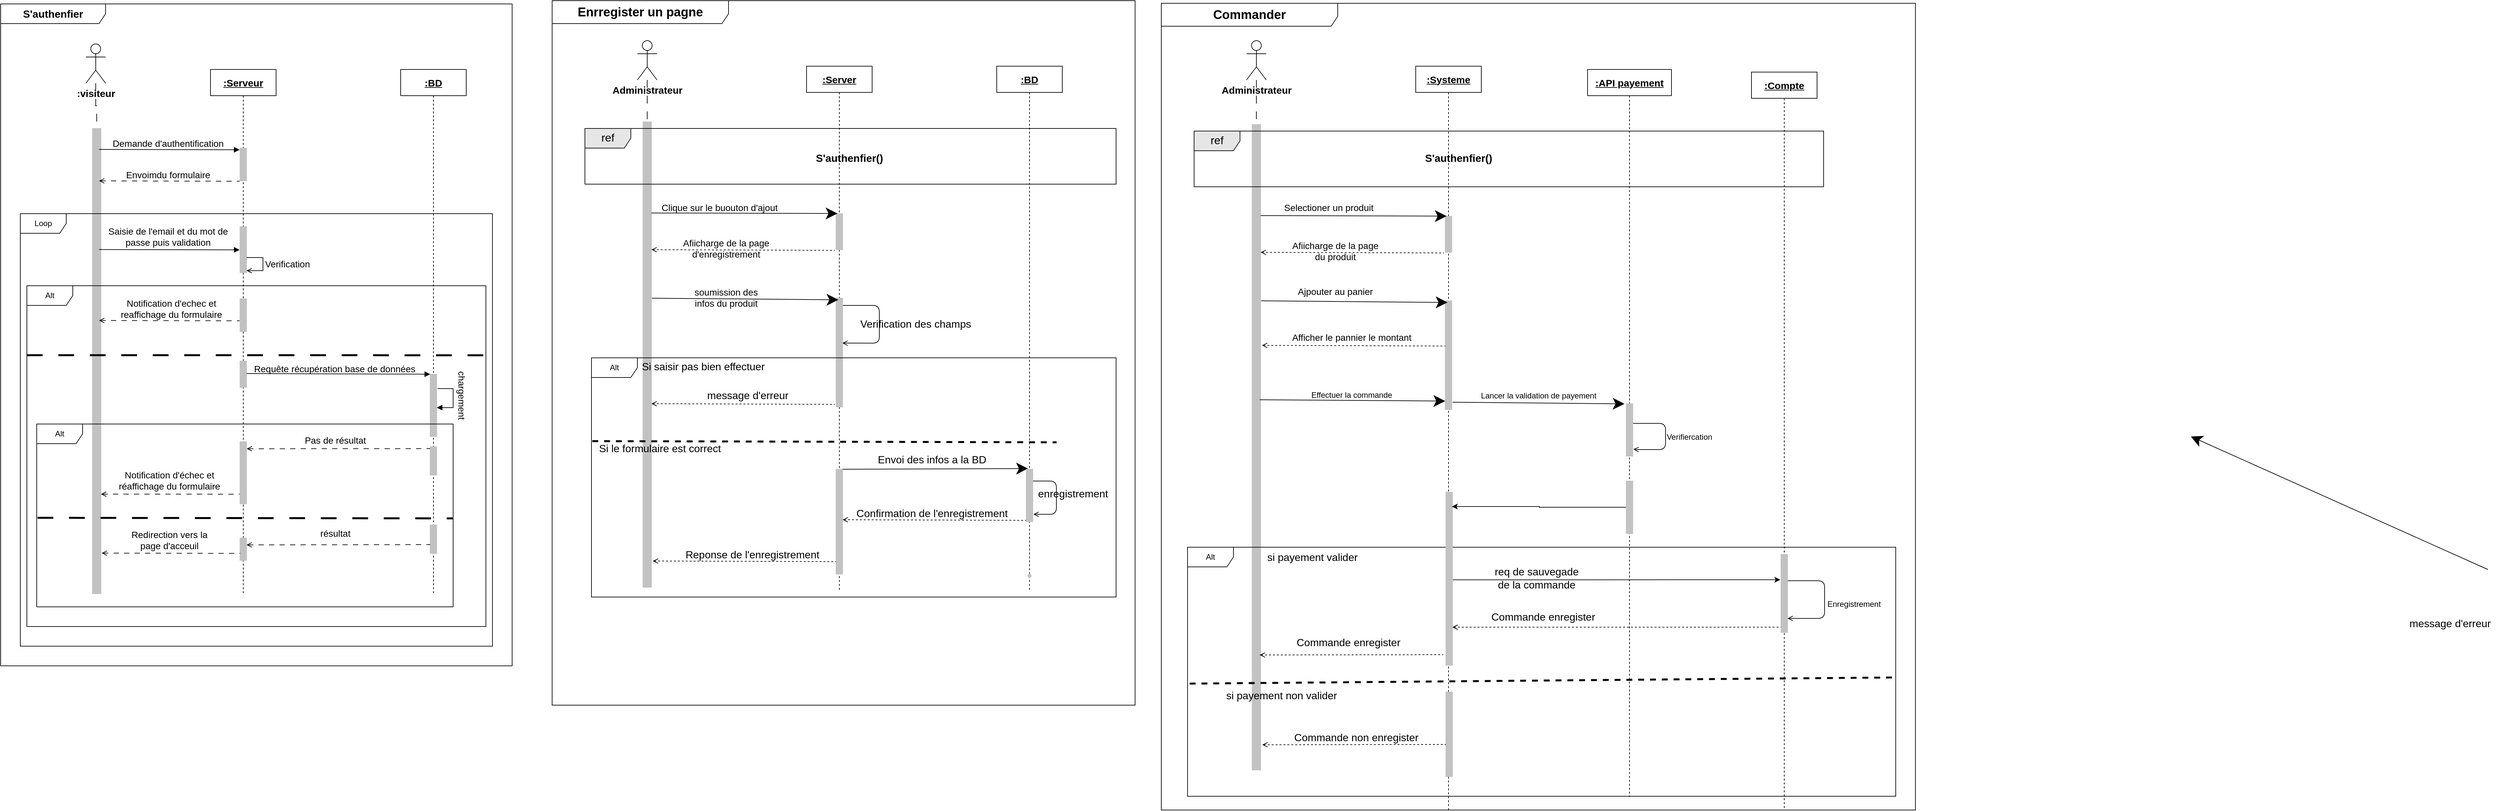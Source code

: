 <mxfile version="21.6.9" type="github">
  <diagram name="Page-1" id="dJnn6Y5dYq7vriAxsWxf">
    <mxGraphModel dx="4097" dy="2274" grid="1" gridSize="10" guides="1" tooltips="1" connect="1" arrows="1" fold="1" page="1" pageScale="1" pageWidth="827" pageHeight="1169" math="0" shadow="0">
      <root>
        <mxCell id="0" />
        <mxCell id="1" parent="0" />
        <mxCell id="GhbQrKTW3Iz4RTEDUZ2H-7" value="&lt;font style=&quot;font-size: 15px;&quot;&gt;&lt;b&gt;&lt;u&gt;:Server&lt;/u&gt;&lt;/b&gt;&lt;/font&gt;" style="shape=umlLifeline;perimeter=lifelinePerimeter;whiteSpace=wrap;html=1;container=1;dropTarget=0;collapsible=0;recursiveResize=0;outlineConnect=0;portConstraint=eastwest;newEdgeStyle={&quot;edgeStyle&quot;:&quot;elbowEdgeStyle&quot;,&quot;elbow&quot;:&quot;vertical&quot;,&quot;curved&quot;:0,&quot;rounded&quot;:0};pointerEvents=0;strokeColor=default;fontFamily=Helvetica;fontSize=12;fontColor=default;fillColor=default;" parent="1" vertex="1">
          <mxGeometry x="1249" y="115" width="100" height="800" as="geometry" />
        </mxCell>
        <mxCell id="t8bD34vcQTOdZupNFop_-2" value="&lt;font style=&quot;font-size: 16px;&quot;&gt;&lt;b&gt;S&#39;authenfier&lt;/b&gt;&lt;/font&gt;" style="shape=umlFrame;whiteSpace=wrap;html=1;pointerEvents=0;recursiveResize=0;container=1;collapsible=0;width=160;movable=1;resizable=1;rotatable=1;deletable=1;editable=1;locked=0;connectable=1;" parent="1" vertex="1">
          <mxGeometry x="20" y="20" width="780" height="1010" as="geometry" />
        </mxCell>
        <mxCell id="t8bD34vcQTOdZupNFop_-47" value="Demande d&#39;authentification" style="text;html=1;align=center;verticalAlign=middle;resizable=0;points=[];autosize=1;strokeColor=none;fillColor=none;fontSize=14;fontFamily=Helvetica;fontColor=default;" parent="t8bD34vcQTOdZupNFop_-2" vertex="1">
          <mxGeometry x="160" y="198" width="190" height="30" as="geometry" />
        </mxCell>
        <mxCell id="t8bD34vcQTOdZupNFop_-48" value="Envoimdu formulaire" style="text;html=1;align=center;verticalAlign=middle;resizable=0;points=[];autosize=1;strokeColor=none;fillColor=none;fontSize=14;fontFamily=Helvetica;fontColor=default;" parent="t8bD34vcQTOdZupNFop_-2" vertex="1">
          <mxGeometry x="180" y="246" width="150" height="30" as="geometry" />
        </mxCell>
        <mxCell id="t8bD34vcQTOdZupNFop_-7" style="edgeStyle=orthogonalEdgeStyle;rounded=0;orthogonalLoop=1;jettySize=auto;html=1;fontFamily=Helvetica;fontSize=12;fontColor=default;endArrow=none;endFill=0;dashed=1;dashPattern=12 12;" parent="1" source="t8bD34vcQTOdZupNFop_-5" target="t8bD34vcQTOdZupNFop_-6" edge="1">
          <mxGeometry relative="1" as="geometry" />
        </mxCell>
        <mxCell id="t8bD34vcQTOdZupNFop_-5" value="&lt;font style=&quot;font-size: 15px;&quot;&gt;&lt;b&gt;:visiteur&lt;/b&gt;&lt;/font&gt;" style="shape=umlActor;verticalLabelPosition=bottom;verticalAlign=top;html=1;pointerEvents=0;strokeColor=default;fontFamily=Helvetica;fontSize=12;fontColor=default;fillColor=default;" parent="1" vertex="1">
          <mxGeometry x="150" y="81" width="30" height="60" as="geometry" />
        </mxCell>
        <mxCell id="t8bD34vcQTOdZupNFop_-6" value="" style="html=1;points=[];perimeter=orthogonalPerimeter;fillColor=strokeColor;pointerEvents=0;strokeColor=#c2c2c2;fontFamily=Helvetica;fontSize=12;fontColor=default;" parent="1" vertex="1">
          <mxGeometry x="160" y="210" width="12.94" height="710" as="geometry" />
        </mxCell>
        <mxCell id="t8bD34vcQTOdZupNFop_-8" value="&lt;font style=&quot;font-size: 15px;&quot;&gt;&lt;b&gt;&lt;u&gt;:Serveur&lt;/u&gt;&lt;/b&gt;&lt;/font&gt;" style="shape=umlLifeline;perimeter=lifelinePerimeter;whiteSpace=wrap;html=1;container=1;dropTarget=0;collapsible=0;recursiveResize=0;outlineConnect=0;portConstraint=eastwest;newEdgeStyle={&quot;edgeStyle&quot;:&quot;elbowEdgeStyle&quot;,&quot;elbow&quot;:&quot;vertical&quot;,&quot;curved&quot;:0,&quot;rounded&quot;:0};pointerEvents=0;strokeColor=default;fontFamily=Helvetica;fontSize=12;fontColor=default;fillColor=default;" parent="1" vertex="1">
          <mxGeometry x="340" y="120" width="100" height="800" as="geometry" />
        </mxCell>
        <mxCell id="t8bD34vcQTOdZupNFop_-9" value="&lt;span style=&quot;font-size: 15px;&quot;&gt;&lt;b&gt;&lt;u&gt;:BD&lt;/u&gt;&lt;/b&gt;&lt;/span&gt;" style="shape=umlLifeline;perimeter=lifelinePerimeter;whiteSpace=wrap;html=1;container=1;dropTarget=0;collapsible=0;recursiveResize=0;outlineConnect=0;portConstraint=eastwest;newEdgeStyle={&quot;edgeStyle&quot;:&quot;elbowEdgeStyle&quot;,&quot;elbow&quot;:&quot;vertical&quot;,&quot;curved&quot;:0,&quot;rounded&quot;:0};pointerEvents=0;strokeColor=default;fontFamily=Helvetica;fontSize=12;fontColor=default;fillColor=default;" parent="1" vertex="1">
          <mxGeometry x="630" y="120" width="100" height="800" as="geometry" />
        </mxCell>
        <mxCell id="t8bD34vcQTOdZupNFop_-11" value="" style="html=1;points=[];perimeter=orthogonalPerimeter;fillColor=strokeColor;pointerEvents=0;strokeColor=#c2c2c2;fontFamily=Helvetica;fontSize=12;fontColor=default;" parent="1" vertex="1">
          <mxGeometry x="385" y="240" width="10" height="50" as="geometry" />
        </mxCell>
        <mxCell id="t8bD34vcQTOdZupNFop_-12" value="" style="html=1;verticalAlign=bottom;labelBackgroundColor=none;endArrow=block;endFill=1;rounded=0;fontFamily=Helvetica;fontSize=12;fontColor=default;entryX=-0.066;entryY=0.211;entryDx=0;entryDy=0;entryPerimeter=0;" parent="1" edge="1">
          <mxGeometry width="160" relative="1" as="geometry">
            <mxPoint x="170" y="242" as="sourcePoint" />
            <mxPoint x="384.34" y="242.55" as="targetPoint" />
          </mxGeometry>
        </mxCell>
        <mxCell id="t8bD34vcQTOdZupNFop_-13" value="" style="html=1;verticalAlign=bottom;labelBackgroundColor=none;endArrow=none;endFill=0;rounded=0;fontFamily=Helvetica;fontSize=12;fontColor=default;entryX=-0.066;entryY=0.211;entryDx=0;entryDy=0;entryPerimeter=0;startArrow=open;startFill=0;dashed=1;dashPattern=8 8;" parent="1" edge="1">
          <mxGeometry width="160" relative="1" as="geometry">
            <mxPoint x="170" y="290" as="sourcePoint" />
            <mxPoint x="384.34" y="290.55" as="targetPoint" />
          </mxGeometry>
        </mxCell>
        <mxCell id="t8bD34vcQTOdZupNFop_-14" value="Loop" style="shape=umlFrame;whiteSpace=wrap;html=1;pointerEvents=0;recursiveResize=0;container=1;collapsible=0;width=70;strokeColor=default;fontFamily=Helvetica;fontSize=12;fontColor=default;fillColor=default;height=30;" parent="1" vertex="1">
          <mxGeometry x="50" y="340" width="720" height="660" as="geometry" />
        </mxCell>
        <mxCell id="t8bD34vcQTOdZupNFop_-15" value="" style="html=1;points=[];perimeter=orthogonalPerimeter;fillColor=strokeColor;pointerEvents=0;strokeColor=#c2c2c2;fontFamily=Helvetica;fontSize=12;fontColor=default;" parent="t8bD34vcQTOdZupNFop_-14" vertex="1">
          <mxGeometry x="335" y="20" width="10" height="70" as="geometry" />
        </mxCell>
        <mxCell id="t8bD34vcQTOdZupNFop_-16" value="" style="html=1;verticalAlign=bottom;labelBackgroundColor=none;endArrow=block;endFill=1;rounded=0;fontFamily=Helvetica;fontSize=12;fontColor=default;entryX=-0.066;entryY=0.211;entryDx=0;entryDy=0;entryPerimeter=0;" parent="t8bD34vcQTOdZupNFop_-14" edge="1">
          <mxGeometry width="160" relative="1" as="geometry">
            <mxPoint x="120" y="54.71" as="sourcePoint" />
            <mxPoint x="334.34" y="55.26" as="targetPoint" />
          </mxGeometry>
        </mxCell>
        <mxCell id="t8bD34vcQTOdZupNFop_-17" value="" style="html=1;verticalAlign=bottom;labelBackgroundColor=none;endArrow=open;endFill=0;rounded=0;fontFamily=Helvetica;fontSize=12;fontColor=default;entryX=1;entryY=1;entryDx=0;entryDy=0;entryPerimeter=0;" parent="t8bD34vcQTOdZupNFop_-14" edge="1">
          <mxGeometry width="160" relative="1" as="geometry">
            <mxPoint x="345" y="67.0" as="sourcePoint" />
            <mxPoint x="345" y="87" as="targetPoint" />
            <Array as="points">
              <mxPoint x="370" y="67" />
              <mxPoint x="370" y="87" />
            </Array>
          </mxGeometry>
        </mxCell>
        <mxCell id="t8bD34vcQTOdZupNFop_-18" value="Alt" style="shape=umlFrame;whiteSpace=wrap;html=1;pointerEvents=0;recursiveResize=0;container=1;collapsible=0;width=70;strokeColor=default;fontFamily=Helvetica;fontSize=12;fontColor=default;fillColor=default;height=30;" parent="t8bD34vcQTOdZupNFop_-14" vertex="1">
          <mxGeometry x="10" y="110" width="700" height="520" as="geometry" />
        </mxCell>
        <mxCell id="t8bD34vcQTOdZupNFop_-22" value="" style="html=1;points=[];perimeter=orthogonalPerimeter;fillColor=strokeColor;pointerEvents=0;strokeColor=#c2c2c2;fontFamily=Helvetica;fontSize=12;fontColor=default;" parent="t8bD34vcQTOdZupNFop_-18" vertex="1">
          <mxGeometry x="325" y="20" width="10" height="50" as="geometry" />
        </mxCell>
        <mxCell id="t8bD34vcQTOdZupNFop_-23" value="" style="html=1;verticalAlign=bottom;labelBackgroundColor=none;endArrow=none;endFill=0;rounded=0;fontFamily=Helvetica;fontSize=12;fontColor=default;entryX=-0.066;entryY=0.211;entryDx=0;entryDy=0;entryPerimeter=0;startArrow=open;startFill=0;dashed=1;dashPattern=8 8;" parent="t8bD34vcQTOdZupNFop_-18" edge="1">
          <mxGeometry width="160" relative="1" as="geometry">
            <mxPoint x="110" y="53" as="sourcePoint" />
            <mxPoint x="324.34" y="53.55" as="targetPoint" />
          </mxGeometry>
        </mxCell>
        <mxCell id="t8bD34vcQTOdZupNFop_-24" value="" style="html=1;points=[];perimeter=orthogonalPerimeter;fillColor=strokeColor;pointerEvents=0;strokeColor=#c2c2c2;fontFamily=Helvetica;fontSize=12;fontColor=default;" parent="t8bD34vcQTOdZupNFop_-18" vertex="1">
          <mxGeometry x="325" y="115" width="10" height="40" as="geometry" />
        </mxCell>
        <mxCell id="t8bD34vcQTOdZupNFop_-25" value="" style="html=1;points=[];perimeter=orthogonalPerimeter;fillColor=strokeColor;pointerEvents=0;strokeColor=#c2c2c2;fontFamily=Helvetica;fontSize=12;fontColor=default;" parent="t8bD34vcQTOdZupNFop_-18" vertex="1">
          <mxGeometry x="615" y="135" width="10" height="95" as="geometry" />
        </mxCell>
        <mxCell id="t8bD34vcQTOdZupNFop_-26" value="" style="html=1;verticalAlign=bottom;labelBackgroundColor=none;endArrow=none;endFill=0;rounded=0;fontFamily=Helvetica;fontSize=12;fontColor=default;startArrow=none;startFill=0;dashed=1;dashPattern=8 8;strokeWidth=3;entryX=1;entryY=0.204;entryDx=0;entryDy=0;entryPerimeter=0;" parent="t8bD34vcQTOdZupNFop_-18" target="t8bD34vcQTOdZupNFop_-18" edge="1">
          <mxGeometry width="160" relative="1" as="geometry">
            <mxPoint y="106" as="sourcePoint" />
            <mxPoint x="670" y="106" as="targetPoint" />
          </mxGeometry>
        </mxCell>
        <mxCell id="t8bD34vcQTOdZupNFop_-27" value="" style="html=1;verticalAlign=bottom;labelBackgroundColor=none;endArrow=block;endFill=1;rounded=0;fontFamily=Helvetica;fontSize=12;fontColor=default;" parent="t8bD34vcQTOdZupNFop_-18" target="t8bD34vcQTOdZupNFop_-25" edge="1">
          <mxGeometry width="160" relative="1" as="geometry">
            <mxPoint x="335" y="134" as="sourcePoint" />
            <mxPoint x="549.34" y="134.55" as="targetPoint" />
          </mxGeometry>
        </mxCell>
        <mxCell id="t8bD34vcQTOdZupNFop_-28" value="" style="html=1;verticalAlign=bottom;labelBackgroundColor=none;endArrow=block;endFill=1;rounded=0;fontFamily=Helvetica;fontSize=12;fontColor=default;exitX=1.255;exitY=0.514;exitDx=0;exitDy=0;exitPerimeter=0;entryX=1.12;entryY=0.999;entryDx=0;entryDy=0;entryPerimeter=0;" parent="t8bD34vcQTOdZupNFop_-18" edge="1">
          <mxGeometry width="160" relative="1" as="geometry">
            <mxPoint x="626.35" y="156.9" as="sourcePoint" />
            <mxPoint x="625" y="186.0" as="targetPoint" />
            <Array as="points">
              <mxPoint x="650" y="157" />
              <mxPoint x="650" y="186" />
            </Array>
          </mxGeometry>
        </mxCell>
        <mxCell id="t8bD34vcQTOdZupNFop_-51" value="Notification d&#39;echec et &lt;br&gt;reaffichage du formulaire" style="text;html=1;align=center;verticalAlign=middle;resizable=0;points=[];autosize=1;strokeColor=none;fillColor=none;fontSize=14;fontFamily=Helvetica;fontColor=default;" parent="t8bD34vcQTOdZupNFop_-18" vertex="1">
          <mxGeometry x="130" y="10" width="180" height="50" as="geometry" />
        </mxCell>
        <mxCell id="t8bD34vcQTOdZupNFop_-77" value="Requête récupération base de données" style="text;html=1;align=center;verticalAlign=middle;resizable=0;points=[];autosize=1;strokeColor=none;fillColor=none;fontSize=14;fontFamily=Helvetica;fontColor=default;" parent="t8bD34vcQTOdZupNFop_-18" vertex="1">
          <mxGeometry x="334" y="112" width="270" height="30" as="geometry" />
        </mxCell>
        <mxCell id="t8bD34vcQTOdZupNFop_-78" value="chargement" style="text;html=1;align=center;verticalAlign=middle;resizable=0;points=[];autosize=1;strokeColor=none;fillColor=none;fontSize=14;fontFamily=Helvetica;fontColor=default;rotation=90;" parent="t8bD34vcQTOdZupNFop_-18" vertex="1">
          <mxGeometry x="613" y="152" width="100" height="30" as="geometry" />
        </mxCell>
        <mxCell id="t8bD34vcQTOdZupNFop_-30" value="Alt" style="shape=umlFrame;whiteSpace=wrap;html=1;pointerEvents=0;recursiveResize=0;container=1;collapsible=0;width=70;strokeColor=default;fontFamily=Helvetica;fontSize=12;fontColor=default;fillColor=default;height=30;" parent="t8bD34vcQTOdZupNFop_-14" vertex="1">
          <mxGeometry x="25" y="321" width="635" height="279" as="geometry" />
        </mxCell>
        <mxCell id="t8bD34vcQTOdZupNFop_-38" value="" style="html=1;points=[];perimeter=orthogonalPerimeter;fillColor=strokeColor;pointerEvents=0;strokeColor=#c2c2c2;fontFamily=Helvetica;fontSize=12;fontColor=default;" parent="t8bD34vcQTOdZupNFop_-30" vertex="1">
          <mxGeometry x="600" y="34.5" width="10" height="43.5" as="geometry" />
        </mxCell>
        <mxCell id="t8bD34vcQTOdZupNFop_-39" value="" style="html=1;points=[];perimeter=orthogonalPerimeter;fillColor=strokeColor;pointerEvents=0;strokeColor=#c2c2c2;fontFamily=Helvetica;fontSize=12;fontColor=default;" parent="t8bD34vcQTOdZupNFop_-30" vertex="1">
          <mxGeometry x="310" y="27" width="10" height="95" as="geometry" />
        </mxCell>
        <mxCell id="t8bD34vcQTOdZupNFop_-40" value="" style="html=1;verticalAlign=bottom;labelBackgroundColor=none;endArrow=none;endFill=0;rounded=0;fontFamily=Helvetica;fontSize=12;fontColor=default;entryX=-0.066;entryY=0.211;entryDx=0;entryDy=0;entryPerimeter=0;startArrow=open;startFill=0;dashed=1;dashPattern=8 8;exitX=1.027;exitY=0.113;exitDx=0;exitDy=0;exitPerimeter=0;" parent="t8bD34vcQTOdZupNFop_-30" source="t8bD34vcQTOdZupNFop_-39" edge="1">
          <mxGeometry width="160" relative="1" as="geometry">
            <mxPoint x="385.66" y="37" as="sourcePoint" />
            <mxPoint x="600.0" y="37.55" as="targetPoint" />
          </mxGeometry>
        </mxCell>
        <mxCell id="t8bD34vcQTOdZupNFop_-41" value="" style="html=1;verticalAlign=bottom;labelBackgroundColor=none;endArrow=none;endFill=0;rounded=0;fontFamily=Helvetica;fontSize=12;fontColor=default;startArrow=open;startFill=0;dashed=1;dashPattern=8 8;entryX=-0.04;entryY=0.843;entryDx=0;entryDy=0;entryPerimeter=0;" parent="t8bD34vcQTOdZupNFop_-30" target="t8bD34vcQTOdZupNFop_-39" edge="1">
          <mxGeometry width="160" relative="1" as="geometry">
            <mxPoint x="98" y="107" as="sourcePoint" />
            <mxPoint x="305" y="107" as="targetPoint" />
          </mxGeometry>
        </mxCell>
        <mxCell id="t8bD34vcQTOdZupNFop_-42" value="" style="html=1;verticalAlign=bottom;labelBackgroundColor=none;endArrow=none;endFill=0;rounded=0;fontFamily=Helvetica;fontSize=12;fontColor=default;startArrow=none;startFill=0;dashed=1;dashPattern=8 8;strokeWidth=3;exitX=0.002;exitY=0.532;exitDx=0;exitDy=0;exitPerimeter=0;" parent="t8bD34vcQTOdZupNFop_-30" edge="1">
          <mxGeometry width="160" relative="1" as="geometry">
            <mxPoint x="1.27" y="143.12" as="sourcePoint" />
            <mxPoint x="635" y="144" as="targetPoint" />
          </mxGeometry>
        </mxCell>
        <mxCell id="t8bD34vcQTOdZupNFop_-43" value="" style="html=1;points=[];perimeter=orthogonalPerimeter;fillColor=strokeColor;pointerEvents=0;strokeColor=#c2c2c2;fontFamily=Helvetica;fontSize=12;fontColor=default;" parent="t8bD34vcQTOdZupNFop_-30" vertex="1">
          <mxGeometry x="600" y="154" width="10" height="43.5" as="geometry" />
        </mxCell>
        <mxCell id="t8bD34vcQTOdZupNFop_-44" value="" style="html=1;points=[];perimeter=orthogonalPerimeter;fillColor=strokeColor;pointerEvents=0;strokeColor=#c2c2c2;fontFamily=Helvetica;fontSize=12;fontColor=default;" parent="t8bD34vcQTOdZupNFop_-30" vertex="1">
          <mxGeometry x="310" y="174" width="10" height="34" as="geometry" />
        </mxCell>
        <mxCell id="t8bD34vcQTOdZupNFop_-45" value="" style="html=1;verticalAlign=bottom;labelBackgroundColor=none;endArrow=none;endFill=0;rounded=0;fontFamily=Helvetica;fontSize=12;fontColor=default;entryX=-0.066;entryY=0.211;entryDx=0;entryDy=0;entryPerimeter=0;startArrow=open;startFill=0;dashed=1;dashPattern=8 8;exitX=1.027;exitY=0.113;exitDx=0;exitDy=0;exitPerimeter=0;" parent="t8bD34vcQTOdZupNFop_-30" edge="1">
          <mxGeometry width="160" relative="1" as="geometry">
            <mxPoint x="320" y="184.45" as="sourcePoint" />
            <mxPoint x="600.0" y="184" as="targetPoint" />
          </mxGeometry>
        </mxCell>
        <mxCell id="t8bD34vcQTOdZupNFop_-46" value="" style="html=1;verticalAlign=bottom;labelBackgroundColor=none;endArrow=none;endFill=0;rounded=0;fontFamily=Helvetica;fontSize=12;fontColor=default;startArrow=open;startFill=0;dashed=1;dashPattern=8 8;entryX=-0.04;entryY=0.843;entryDx=0;entryDy=0;entryPerimeter=0;" parent="t8bD34vcQTOdZupNFop_-30" edge="1">
          <mxGeometry width="160" relative="1" as="geometry">
            <mxPoint x="99" y="197" as="sourcePoint" />
            <mxPoint x="310.4" y="197.41" as="targetPoint" />
          </mxGeometry>
        </mxCell>
        <mxCell id="t8bD34vcQTOdZupNFop_-80" value="Notification d&#39;échec et &lt;br&gt;réaffichage du formulaire" style="text;html=1;align=center;verticalAlign=middle;resizable=0;points=[];autosize=1;strokeColor=none;fillColor=none;fontSize=14;fontFamily=Helvetica;fontColor=default;" parent="t8bD34vcQTOdZupNFop_-30" vertex="1">
          <mxGeometry x="112" y="61" width="180" height="50" as="geometry" />
        </mxCell>
        <mxCell id="t8bD34vcQTOdZupNFop_-79" value="Redirection vers la &lt;br&gt;page d&#39;acceuil" style="text;html=1;align=center;verticalAlign=middle;resizable=0;points=[];autosize=1;strokeColor=none;fillColor=none;fontSize=14;fontFamily=Helvetica;fontColor=default;" parent="t8bD34vcQTOdZupNFop_-30" vertex="1">
          <mxGeometry x="132" y="151.75" width="140" height="50" as="geometry" />
        </mxCell>
        <mxCell id="t8bD34vcQTOdZupNFop_-81" value="Pas de résultat" style="text;html=1;align=center;verticalAlign=middle;resizable=0;points=[];autosize=1;strokeColor=none;fillColor=none;fontSize=14;fontFamily=Helvetica;fontColor=default;" parent="t8bD34vcQTOdZupNFop_-30" vertex="1">
          <mxGeometry x="395" y="10" width="120" height="30" as="geometry" />
        </mxCell>
        <mxCell id="t8bD34vcQTOdZupNFop_-82" value="résultat" style="text;html=1;align=center;verticalAlign=middle;resizable=0;points=[];autosize=1;strokeColor=none;fillColor=none;fontSize=14;fontFamily=Helvetica;fontColor=default;" parent="t8bD34vcQTOdZupNFop_-30" vertex="1">
          <mxGeometry x="420" y="151.75" width="70" height="30" as="geometry" />
        </mxCell>
        <mxCell id="t8bD34vcQTOdZupNFop_-49" value="Saisie de l&#39;email et du mot de &lt;br&gt;passe puis validation" style="text;html=1;align=center;verticalAlign=middle;resizable=0;points=[];autosize=1;strokeColor=none;fillColor=none;fontSize=14;fontFamily=Helvetica;fontColor=default;" parent="t8bD34vcQTOdZupNFop_-14" vertex="1">
          <mxGeometry x="120" y="10" width="210" height="50" as="geometry" />
        </mxCell>
        <mxCell id="t8bD34vcQTOdZupNFop_-50" value="Verification" style="text;html=1;align=center;verticalAlign=middle;resizable=0;points=[];autosize=1;strokeColor=none;fillColor=none;fontSize=14;fontFamily=Helvetica;fontColor=default;" parent="t8bD34vcQTOdZupNFop_-14" vertex="1">
          <mxGeometry x="362" y="62" width="90" height="30" as="geometry" />
        </mxCell>
        <mxCell id="GhbQrKTW3Iz4RTEDUZ2H-1" value="&lt;font size=&quot;1&quot; style=&quot;&quot;&gt;&lt;b style=&quot;font-size: 19px;&quot;&gt;Enrregister un pagne&lt;/b&gt;&lt;/font&gt;" style="shape=umlFrame;whiteSpace=wrap;html=1;pointerEvents=0;recursiveResize=0;container=1;collapsible=0;width=269;movable=1;resizable=1;rotatable=1;deletable=1;editable=1;locked=0;connectable=1;height=35;" parent="1" vertex="1">
          <mxGeometry x="861" y="15" width="889" height="1075" as="geometry" />
        </mxCell>
        <mxCell id="GhbQrKTW3Iz4RTEDUZ2H-6" value="" style="html=1;points=[];perimeter=orthogonalPerimeter;fillColor=strokeColor;pointerEvents=0;strokeColor=#c2c2c2;fontFamily=Helvetica;fontSize=12;fontColor=default;" parent="GhbQrKTW3Iz4RTEDUZ2H-1" vertex="1">
          <mxGeometry x="138.53" y="185" width="12.94" height="710" as="geometry" />
        </mxCell>
        <mxCell id="GhbQrKTW3Iz4RTEDUZ2H-43" value="&lt;font style=&quot;font-size: 17px;&quot;&gt;ref&lt;/font&gt;" style="shape=umlFrame;whiteSpace=wrap;html=1;pointerEvents=0;recursiveResize=0;container=1;collapsible=0;width=70;strokeColor=default;fontFamily=Helvetica;fontSize=12;fontColor=default;fillColor=#E6E6E6;height=30;" parent="GhbQrKTW3Iz4RTEDUZ2H-1" vertex="1">
          <mxGeometry x="50" y="195" width="810" height="85" as="geometry" />
        </mxCell>
        <mxCell id="GhbQrKTW3Iz4RTEDUZ2H-29" value="" style="html=1;points=[];perimeter=orthogonalPerimeter;fillColor=strokeColor;pointerEvents=0;strokeColor=#c2c2c2;fontFamily=Helvetica;fontSize=12;fontColor=default;" parent="GhbQrKTW3Iz4RTEDUZ2H-1" vertex="1">
          <mxGeometry x="433" y="325" width="10" height="55" as="geometry" />
        </mxCell>
        <mxCell id="GhbQrKTW3Iz4RTEDUZ2H-119" value="" style="edgeStyle=orthogonalEdgeStyle;rounded=1;orthogonalLoop=1;jettySize=auto;html=1;entryX=0.95;entryY=0.413;entryDx=0;entryDy=0;entryPerimeter=0;endArrow=open;endFill=0;" parent="GhbQrKTW3Iz4RTEDUZ2H-1" source="GhbQrKTW3Iz4RTEDUZ2H-55" target="GhbQrKTW3Iz4RTEDUZ2H-55" edge="1">
          <mxGeometry relative="1" as="geometry">
            <Array as="points">
              <mxPoint x="499" y="465" />
              <mxPoint x="499" y="523" />
            </Array>
          </mxGeometry>
        </mxCell>
        <mxCell id="GhbQrKTW3Iz4RTEDUZ2H-55" value="" style="html=1;points=[];perimeter=orthogonalPerimeter;fillColor=strokeColor;pointerEvents=0;strokeColor=#c2c2c2;fontFamily=Helvetica;fontSize=12;fontColor=default;" parent="GhbQrKTW3Iz4RTEDUZ2H-1" vertex="1">
          <mxGeometry x="433" y="454" width="10" height="166" as="geometry" />
        </mxCell>
        <mxCell id="GhbQrKTW3Iz4RTEDUZ2H-57" value="" style="endArrow=classic;html=1;rounded=0;entryX=0.22;entryY=-0.004;entryDx=0;entryDy=0;entryPerimeter=0;endSize=15;" parent="GhbQrKTW3Iz4RTEDUZ2H-1" target="GhbQrKTW3Iz4RTEDUZ2H-29" edge="1">
          <mxGeometry width="50" height="50" relative="1" as="geometry">
            <mxPoint x="151.47" y="324" as="sourcePoint" />
            <mxPoint x="201.47" y="274" as="targetPoint" />
          </mxGeometry>
        </mxCell>
        <mxCell id="GhbQrKTW3Iz4RTEDUZ2H-58" value="" style="endArrow=none;html=1;rounded=0;entryX=-0.2;entryY=1.018;entryDx=0;entryDy=0;entryPerimeter=0;startArrow=open;startFill=0;endFill=0;dashed=1;" parent="GhbQrKTW3Iz4RTEDUZ2H-1" target="GhbQrKTW3Iz4RTEDUZ2H-29" edge="1">
          <mxGeometry width="50" height="50" relative="1" as="geometry">
            <mxPoint x="151.47" y="380" as="sourcePoint" />
            <mxPoint x="367" y="381" as="targetPoint" />
          </mxGeometry>
        </mxCell>
        <mxCell id="GhbQrKTW3Iz4RTEDUZ2H-59" value="" style="endArrow=classic;html=1;rounded=0;entryX=0.357;entryY=0.015;entryDx=0;entryDy=0;entryPerimeter=0;endSize=15;" parent="GhbQrKTW3Iz4RTEDUZ2H-1" target="GhbQrKTW3Iz4RTEDUZ2H-55" edge="1">
          <mxGeometry width="50" height="50" relative="1" as="geometry">
            <mxPoint x="152.27" y="454" as="sourcePoint" />
            <mxPoint x="367.8" y="455" as="targetPoint" />
          </mxGeometry>
        </mxCell>
        <mxCell id="GhbQrKTW3Iz4RTEDUZ2H-62" value="&lt;font style=&quot;font-size: 14px;&quot;&gt;Afiicharge de la page&lt;br&gt;d&#39;enregistrement&lt;/font&gt;" style="text;html=1;align=center;verticalAlign=middle;resizable=0;points=[];autosize=1;strokeColor=none;fillColor=none;" parent="GhbQrKTW3Iz4RTEDUZ2H-1" vertex="1">
          <mxGeometry x="185" y="353" width="160" height="50" as="geometry" />
        </mxCell>
        <mxCell id="GhbQrKTW3Iz4RTEDUZ2H-63" value="&lt;span style=&quot;font-size: 14px;&quot;&gt;soumission des &lt;br&gt;infos du produit&lt;/span&gt;" style="text;html=1;align=center;verticalAlign=middle;resizable=0;points=[];autosize=1;strokeColor=none;fillColor=none;" parent="GhbQrKTW3Iz4RTEDUZ2H-1" vertex="1">
          <mxGeometry x="205" y="428" width="120" height="50" as="geometry" />
        </mxCell>
        <mxCell id="GhbQrKTW3Iz4RTEDUZ2H-92" value="Alt" style="shape=umlFrame;whiteSpace=wrap;html=1;pointerEvents=0;recursiveResize=0;container=1;collapsible=0;width=70;strokeColor=default;fontFamily=Helvetica;fontSize=12;fontColor=default;fillColor=default;height=30;" parent="GhbQrKTW3Iz4RTEDUZ2H-1" vertex="1">
          <mxGeometry x="60" y="545" width="800" height="365" as="geometry" />
        </mxCell>
        <mxCell id="GhbQrKTW3Iz4RTEDUZ2H-94" value="" style="html=1;verticalAlign=bottom;labelBackgroundColor=none;endArrow=none;endFill=0;rounded=0;fontFamily=Helvetica;fontSize=12;fontColor=default;startArrow=none;startFill=0;dashed=1;strokeWidth=3;exitX=0.002;exitY=0.532;exitDx=0;exitDy=0;exitPerimeter=0;entryX=0.999;entryY=0.397;entryDx=0;entryDy=0;entryPerimeter=0;" parent="GhbQrKTW3Iz4RTEDUZ2H-92" edge="1">
          <mxGeometry width="160" relative="1" as="geometry">
            <mxPoint x="1.27" y="127.12" as="sourcePoint" />
            <mxPoint x="709.29" y="128.905" as="targetPoint" />
          </mxGeometry>
        </mxCell>
        <mxCell id="GhbQrKTW3Iz4RTEDUZ2H-103" value="&lt;font style=&quot;font-size: 16px;&quot;&gt;Si saisir pas bien effectuer&lt;/font&gt;" style="text;html=1;align=center;verticalAlign=middle;resizable=0;points=[];autosize=1;strokeColor=none;fillColor=none;" parent="GhbQrKTW3Iz4RTEDUZ2H-92" vertex="1">
          <mxGeometry x="65" y="-2" width="210" height="30" as="geometry" />
        </mxCell>
        <mxCell id="GhbQrKTW3Iz4RTEDUZ2H-104" value="" style="endArrow=none;html=1;rounded=0;entryX=-0.2;entryY=1.018;entryDx=0;entryDy=0;entryPerimeter=0;startArrow=open;startFill=0;endFill=0;dashed=1;" parent="GhbQrKTW3Iz4RTEDUZ2H-92" edge="1">
          <mxGeometry width="50" height="50" relative="1" as="geometry">
            <mxPoint x="91.47" y="70" as="sourcePoint" />
            <mxPoint x="371" y="71" as="targetPoint" />
          </mxGeometry>
        </mxCell>
        <mxCell id="GhbQrKTW3Iz4RTEDUZ2H-105" value="&lt;font style=&quot;font-size: 16px;&quot;&gt;message d&#39;erreur&lt;/font&gt;" style="text;html=1;align=center;verticalAlign=middle;resizable=0;points=[];autosize=1;strokeColor=none;fillColor=none;" parent="GhbQrKTW3Iz4RTEDUZ2H-92" vertex="1">
          <mxGeometry x="163" y="42" width="150" height="30" as="geometry" />
        </mxCell>
        <mxCell id="GhbQrKTW3Iz4RTEDUZ2H-106" value="" style="html=1;points=[];perimeter=orthogonalPerimeter;fillColor=strokeColor;pointerEvents=0;strokeColor=#c2c2c2;fontFamily=Helvetica;fontSize=12;fontColor=default;" parent="GhbQrKTW3Iz4RTEDUZ2H-92" vertex="1">
          <mxGeometry x="373" y="170" width="10" height="160" as="geometry" />
        </mxCell>
        <mxCell id="GhbQrKTW3Iz4RTEDUZ2H-109" value="" style="endArrow=classic;html=1;rounded=0;entryX=0.271;entryY=-0.013;entryDx=0;entryDy=0;entryPerimeter=0;endSize=15;" parent="GhbQrKTW3Iz4RTEDUZ2H-92" target="GhbQrKTW3Iz4RTEDUZ2H-108" edge="1">
          <mxGeometry width="50" height="50" relative="1" as="geometry">
            <mxPoint x="383" y="170" as="sourcePoint" />
            <mxPoint x="667.73" y="172" as="targetPoint" />
          </mxGeometry>
        </mxCell>
        <mxCell id="GhbQrKTW3Iz4RTEDUZ2H-110" value="" style="endArrow=none;html=1;rounded=0;entryX=-0.2;entryY=1.018;entryDx=0;entryDy=0;entryPerimeter=0;startArrow=open;startFill=0;endFill=0;dashed=1;" parent="GhbQrKTW3Iz4RTEDUZ2H-92" edge="1">
          <mxGeometry width="50" height="50" relative="1" as="geometry">
            <mxPoint x="383" y="247" as="sourcePoint" />
            <mxPoint x="662.53" y="248" as="targetPoint" />
          </mxGeometry>
        </mxCell>
        <mxCell id="GhbQrKTW3Iz4RTEDUZ2H-111" value="&lt;font style=&quot;font-size: 16px;&quot;&gt;Confirmation de l&#39;enregistrement&lt;/font&gt;" style="text;html=1;align=center;verticalAlign=middle;resizable=0;points=[];autosize=1;strokeColor=none;fillColor=none;" parent="GhbQrKTW3Iz4RTEDUZ2H-92" vertex="1">
          <mxGeometry x="394" y="222" width="250" height="30" as="geometry" />
        </mxCell>
        <mxCell id="GhbQrKTW3Iz4RTEDUZ2H-112" value="" style="endArrow=none;html=1;rounded=0;entryX=-0.2;entryY=1.018;entryDx=0;entryDy=0;entryPerimeter=0;startArrow=open;startFill=0;endFill=0;dashed=1;" parent="GhbQrKTW3Iz4RTEDUZ2H-92" edge="1">
          <mxGeometry width="50" height="50" relative="1" as="geometry">
            <mxPoint x="93.47" y="310" as="sourcePoint" />
            <mxPoint x="373" y="311" as="targetPoint" />
          </mxGeometry>
        </mxCell>
        <mxCell id="GhbQrKTW3Iz4RTEDUZ2H-113" value="&lt;font style=&quot;font-size: 16px;&quot;&gt;Reponse de l&#39;enregistrement&lt;/font&gt;" style="text;html=1;align=center;verticalAlign=middle;resizable=0;points=[];autosize=1;strokeColor=none;fillColor=none;" parent="GhbQrKTW3Iz4RTEDUZ2H-92" vertex="1">
          <mxGeometry x="130" y="285" width="230" height="30" as="geometry" />
        </mxCell>
        <mxCell id="GhbQrKTW3Iz4RTEDUZ2H-114" value="&lt;font style=&quot;font-size: 16px;&quot;&gt;Envoi des infos a la BD&lt;/font&gt;" style="text;html=1;align=center;verticalAlign=middle;resizable=0;points=[];autosize=1;strokeColor=none;fillColor=none;" parent="GhbQrKTW3Iz4RTEDUZ2H-92" vertex="1">
          <mxGeometry x="424" y="140" width="190" height="30" as="geometry" />
        </mxCell>
        <mxCell id="GhbQrKTW3Iz4RTEDUZ2H-118" value="&lt;span style=&quot;font-size: 16px;&quot;&gt;enregistrement&lt;/span&gt;" style="text;html=1;align=center;verticalAlign=middle;resizable=0;points=[];autosize=1;strokeColor=none;fillColor=none;" parent="GhbQrKTW3Iz4RTEDUZ2H-92" vertex="1">
          <mxGeometry x="669" y="192" width="130" height="30" as="geometry" />
        </mxCell>
        <mxCell id="GhbQrKTW3Iz4RTEDUZ2H-107" value="&lt;font style=&quot;font-size: 16px;&quot;&gt;Si le formulaire est correct&lt;/font&gt;" style="text;html=1;align=center;verticalAlign=middle;resizable=0;points=[];autosize=1;strokeColor=none;fillColor=none;" parent="GhbQrKTW3Iz4RTEDUZ2H-1" vertex="1">
          <mxGeometry x="59" y="668" width="210" height="30" as="geometry" />
        </mxCell>
        <mxCell id="GhbQrKTW3Iz4RTEDUZ2H-120" value="&lt;span style=&quot;font-size: 16px;&quot;&gt;Verification des champs&lt;/span&gt;" style="text;html=1;align=center;verticalAlign=middle;resizable=0;points=[];autosize=1;strokeColor=none;fillColor=none;" parent="GhbQrKTW3Iz4RTEDUZ2H-1" vertex="1">
          <mxGeometry x="459" y="478" width="190" height="30" as="geometry" />
        </mxCell>
        <mxCell id="GhbQrKTW3Iz4RTEDUZ2H-4" style="edgeStyle=orthogonalEdgeStyle;rounded=0;orthogonalLoop=1;jettySize=auto;html=1;fontFamily=Helvetica;fontSize=12;fontColor=default;endArrow=none;endFill=0;dashed=1;dashPattern=12 12;" parent="1" source="GhbQrKTW3Iz4RTEDUZ2H-5" target="GhbQrKTW3Iz4RTEDUZ2H-6" edge="1">
          <mxGeometry relative="1" as="geometry" />
        </mxCell>
        <mxCell id="GhbQrKTW3Iz4RTEDUZ2H-5" value="&lt;font style=&quot;font-size: 15px;&quot;&gt;&lt;b&gt;Administrateur&lt;/b&gt;&lt;/font&gt;" style="shape=umlActor;verticalLabelPosition=bottom;verticalAlign=top;html=1;pointerEvents=0;strokeColor=default;fontFamily=Helvetica;fontSize=12;fontColor=default;fillColor=default;" parent="1" vertex="1">
          <mxGeometry x="991" y="76" width="30" height="60" as="geometry" />
        </mxCell>
        <mxCell id="GhbQrKTW3Iz4RTEDUZ2H-8" value="&lt;font style=&quot;font-size: 15px;&quot;&gt;&lt;b&gt;&lt;u&gt;:BD&lt;/u&gt;&lt;/b&gt;&lt;/font&gt;" style="shape=umlLifeline;perimeter=lifelinePerimeter;whiteSpace=wrap;html=1;container=1;dropTarget=0;collapsible=0;recursiveResize=0;outlineConnect=0;portConstraint=eastwest;newEdgeStyle={&quot;edgeStyle&quot;:&quot;elbowEdgeStyle&quot;,&quot;elbow&quot;:&quot;vertical&quot;,&quot;curved&quot;:0,&quot;rounded&quot;:0};pointerEvents=0;strokeColor=default;fontFamily=Helvetica;fontSize=12;fontColor=default;fillColor=default;" parent="1" vertex="1">
          <mxGeometry x="1539" y="115" width="100" height="800" as="geometry" />
        </mxCell>
        <mxCell id="GhbQrKTW3Iz4RTEDUZ2H-115" value="" style="shape=waypoint;sketch=0;size=6;pointerEvents=1;points=[];fillColor=strokeColor;resizable=0;rotatable=0;perimeter=centerPerimeter;snapToPoint=1;strokeColor=#c2c2c2;" parent="GhbQrKTW3Iz4RTEDUZ2H-8" vertex="1">
          <mxGeometry x="40" y="767.5" width="20" height="20" as="geometry" />
        </mxCell>
        <mxCell id="GhbQrKTW3Iz4RTEDUZ2H-54" value="&lt;b style=&quot;border-color: var(--border-color); font-size: 16px;&quot;&gt;S&#39;authenfier()&lt;/b&gt;" style="text;html=1;align=center;verticalAlign=middle;resizable=0;points=[];autosize=1;strokeColor=none;fillColor=none;" parent="1" vertex="1">
          <mxGeometry x="1249" y="240" width="130" height="30" as="geometry" />
        </mxCell>
        <mxCell id="GhbQrKTW3Iz4RTEDUZ2H-61" value="&lt;font style=&quot;font-size: 14px;&quot;&gt;Clique sur le buouton d&#39;ajout&lt;/font&gt;" style="text;html=1;align=center;verticalAlign=middle;resizable=0;points=[];autosize=1;strokeColor=none;fillColor=none;" parent="1" vertex="1">
          <mxGeometry x="1016" y="316" width="200" height="30" as="geometry" />
        </mxCell>
        <mxCell id="GhbQrKTW3Iz4RTEDUZ2H-116" value="" style="edgeStyle=orthogonalEdgeStyle;rounded=1;orthogonalLoop=1;jettySize=auto;html=1;endArrow=open;endFill=0;entryX=1.092;entryY=0.86;entryDx=0;entryDy=0;entryPerimeter=0;" parent="1" source="GhbQrKTW3Iz4RTEDUZ2H-108" target="GhbQrKTW3Iz4RTEDUZ2H-108" edge="1">
          <mxGeometry relative="1" as="geometry">
            <Array as="points">
              <mxPoint x="1630" y="748" />
              <mxPoint x="1630" y="799" />
            </Array>
          </mxGeometry>
        </mxCell>
        <mxCell id="GhbQrKTW3Iz4RTEDUZ2H-108" value="" style="html=1;points=[];perimeter=orthogonalPerimeter;fillColor=strokeColor;pointerEvents=0;strokeColor=#c2c2c2;fontFamily=Helvetica;fontSize=12;fontColor=default;" parent="1" vertex="1">
          <mxGeometry x="1584" y="730" width="10" height="80" as="geometry" />
        </mxCell>
        <mxCell id="4hGjFvYsJ1eRU2VQ637_-1" value="&lt;font style=&quot;font-size: 15px;&quot;&gt;&lt;b&gt;&lt;u&gt;:Systeme&lt;/u&gt;&lt;/b&gt;&lt;/font&gt;" style="shape=umlLifeline;perimeter=lifelinePerimeter;whiteSpace=wrap;html=1;container=1;dropTarget=0;collapsible=0;recursiveResize=0;outlineConnect=0;portConstraint=eastwest;newEdgeStyle={&quot;edgeStyle&quot;:&quot;elbowEdgeStyle&quot;,&quot;elbow&quot;:&quot;vertical&quot;,&quot;curved&quot;:0,&quot;rounded&quot;:0};pointerEvents=0;strokeColor=default;fontFamily=Helvetica;fontSize=12;fontColor=default;fillColor=default;" vertex="1" parent="1">
          <mxGeometry x="2178" y="115" width="100" height="1135" as="geometry" />
        </mxCell>
        <mxCell id="4hGjFvYsJ1eRU2VQ637_-2" value="&lt;font size=&quot;1&quot; style=&quot;&quot;&gt;&lt;b style=&quot;font-size: 19px;&quot;&gt;Commander&lt;/b&gt;&lt;/font&gt;" style="shape=umlFrame;whiteSpace=wrap;html=1;pointerEvents=0;recursiveResize=0;container=1;collapsible=0;width=269;movable=1;resizable=1;rotatable=1;deletable=1;editable=1;locked=0;connectable=1;height=35;" vertex="1" parent="1">
          <mxGeometry x="1790" y="19" width="1150" height="1231" as="geometry" />
        </mxCell>
        <mxCell id="4hGjFvYsJ1eRU2VQ637_-3" value="" style="html=1;points=[];perimeter=orthogonalPerimeter;fillColor=strokeColor;pointerEvents=0;strokeColor=#c2c2c2;fontFamily=Helvetica;fontSize=12;fontColor=default;" vertex="1" parent="4hGjFvYsJ1eRU2VQ637_-2">
          <mxGeometry x="138.53" y="185" width="12.94" height="985" as="geometry" />
        </mxCell>
        <mxCell id="4hGjFvYsJ1eRU2VQ637_-4" value="&lt;font style=&quot;font-size: 17px;&quot;&gt;ref&lt;/font&gt;" style="shape=umlFrame;whiteSpace=wrap;html=1;pointerEvents=0;recursiveResize=0;container=1;collapsible=0;width=70;strokeColor=default;fontFamily=Helvetica;fontSize=12;fontColor=default;fillColor=#E6E6E6;height=30;" vertex="1" parent="4hGjFvYsJ1eRU2VQ637_-2">
          <mxGeometry x="50" y="195" width="960" height="85" as="geometry" />
        </mxCell>
        <mxCell id="4hGjFvYsJ1eRU2VQ637_-5" value="" style="html=1;points=[];perimeter=orthogonalPerimeter;fillColor=strokeColor;pointerEvents=0;strokeColor=#c2c2c2;fontFamily=Helvetica;fontSize=12;fontColor=default;" vertex="1" parent="4hGjFvYsJ1eRU2VQ637_-2">
          <mxGeometry x="433" y="325" width="10" height="55" as="geometry" />
        </mxCell>
        <mxCell id="4hGjFvYsJ1eRU2VQ637_-7" value="" style="html=1;points=[];perimeter=orthogonalPerimeter;fillColor=strokeColor;pointerEvents=0;strokeColor=#c2c2c2;fontFamily=Helvetica;fontSize=12;fontColor=default;" vertex="1" parent="4hGjFvYsJ1eRU2VQ637_-2">
          <mxGeometry x="433" y="454" width="10" height="166" as="geometry" />
        </mxCell>
        <mxCell id="4hGjFvYsJ1eRU2VQ637_-8" value="" style="endArrow=classic;html=1;rounded=0;entryX=0.22;entryY=-0.004;entryDx=0;entryDy=0;entryPerimeter=0;endSize=15;" edge="1" parent="4hGjFvYsJ1eRU2VQ637_-2" target="4hGjFvYsJ1eRU2VQ637_-5">
          <mxGeometry width="50" height="50" relative="1" as="geometry">
            <mxPoint x="151.47" y="324" as="sourcePoint" />
            <mxPoint x="201.47" y="274" as="targetPoint" />
          </mxGeometry>
        </mxCell>
        <mxCell id="4hGjFvYsJ1eRU2VQ637_-9" value="" style="endArrow=none;html=1;rounded=0;entryX=-0.2;entryY=1.018;entryDx=0;entryDy=0;entryPerimeter=0;startArrow=open;startFill=0;endFill=0;dashed=1;" edge="1" parent="4hGjFvYsJ1eRU2VQ637_-2" target="4hGjFvYsJ1eRU2VQ637_-5">
          <mxGeometry width="50" height="50" relative="1" as="geometry">
            <mxPoint x="151.47" y="380" as="sourcePoint" />
            <mxPoint x="367" y="381" as="targetPoint" />
          </mxGeometry>
        </mxCell>
        <mxCell id="4hGjFvYsJ1eRU2VQ637_-10" value="" style="endArrow=classic;html=1;rounded=0;entryX=0.357;entryY=0.015;entryDx=0;entryDy=0;entryPerimeter=0;endSize=15;" edge="1" parent="4hGjFvYsJ1eRU2VQ637_-2" target="4hGjFvYsJ1eRU2VQ637_-7">
          <mxGeometry width="50" height="50" relative="1" as="geometry">
            <mxPoint x="152.27" y="454" as="sourcePoint" />
            <mxPoint x="367.8" y="455" as="targetPoint" />
          </mxGeometry>
        </mxCell>
        <mxCell id="4hGjFvYsJ1eRU2VQ637_-11" value="&lt;font style=&quot;font-size: 14px;&quot;&gt;Afiicharge de la page&lt;br&gt;du produit&lt;/font&gt;" style="text;html=1;align=center;verticalAlign=middle;resizable=0;points=[];autosize=1;strokeColor=none;fillColor=none;" vertex="1" parent="4hGjFvYsJ1eRU2VQ637_-2">
          <mxGeometry x="185" y="353" width="160" height="50" as="geometry" />
        </mxCell>
        <mxCell id="4hGjFvYsJ1eRU2VQ637_-12" value="&lt;span style=&quot;font-size: 14px;&quot;&gt;Ajpouter au panier&lt;/span&gt;" style="text;html=1;align=center;verticalAlign=middle;resizable=0;points=[];autosize=1;strokeColor=none;fillColor=none;" vertex="1" parent="4hGjFvYsJ1eRU2VQ637_-2">
          <mxGeometry x="195" y="425" width="140" height="30" as="geometry" />
        </mxCell>
        <mxCell id="4hGjFvYsJ1eRU2VQ637_-36" value="&lt;span style=&quot;font-size: 14px;&quot;&gt;Afficher le pannier le montant&lt;/span&gt;" style="text;html=1;align=center;verticalAlign=middle;resizable=0;points=[];autosize=1;strokeColor=none;fillColor=none;" vertex="1" parent="4hGjFvYsJ1eRU2VQ637_-2">
          <mxGeometry x="185" y="495" width="210" height="30" as="geometry" />
        </mxCell>
        <mxCell id="4hGjFvYsJ1eRU2VQ637_-37" value="" style="endArrow=none;html=1;rounded=0;entryX=-0.2;entryY=1.018;entryDx=0;entryDy=0;entryPerimeter=0;startArrow=open;startFill=0;endFill=0;dashed=1;" edge="1" parent="4hGjFvYsJ1eRU2VQ637_-2">
          <mxGeometry width="50" height="50" relative="1" as="geometry">
            <mxPoint x="153.47" y="522" as="sourcePoint" />
            <mxPoint x="433" y="523" as="targetPoint" />
          </mxGeometry>
        </mxCell>
        <mxCell id="4hGjFvYsJ1eRU2VQ637_-40" value="" style="endArrow=classic;html=1;rounded=0;entryX=0.357;entryY=0.015;entryDx=0;entryDy=0;entryPerimeter=0;endSize=15;" edge="1" parent="4hGjFvYsJ1eRU2VQ637_-2">
          <mxGeometry width="50" height="50" relative="1" as="geometry">
            <mxPoint x="150" y="605" as="sourcePoint" />
            <mxPoint x="433.0" y="607" as="targetPoint" />
          </mxGeometry>
        </mxCell>
        <mxCell id="4hGjFvYsJ1eRU2VQ637_-41" value="Effectuer la commande" style="text;html=1;align=center;verticalAlign=middle;resizable=0;points=[];autosize=1;strokeColor=none;fillColor=none;" vertex="1" parent="4hGjFvYsJ1eRU2VQ637_-2">
          <mxGeometry x="215" y="583" width="150" height="30" as="geometry" />
        </mxCell>
        <mxCell id="4hGjFvYsJ1eRU2VQ637_-42" value="&lt;font style=&quot;font-size: 15px;&quot;&gt;&lt;b&gt;&lt;u&gt;:Compte&lt;/u&gt;&lt;/b&gt;&lt;/font&gt;" style="shape=umlLifeline;perimeter=lifelinePerimeter;whiteSpace=wrap;html=1;container=1;dropTarget=0;collapsible=0;recursiveResize=0;outlineConnect=0;portConstraint=eastwest;newEdgeStyle={&quot;edgeStyle&quot;:&quot;elbowEdgeStyle&quot;,&quot;elbow&quot;:&quot;vertical&quot;,&quot;curved&quot;:0,&quot;rounded&quot;:0};pointerEvents=0;strokeColor=default;fontFamily=Helvetica;fontSize=12;fontColor=default;fillColor=default;" vertex="1" parent="4hGjFvYsJ1eRU2VQ637_-2">
          <mxGeometry x="900" y="105" width="100" height="1125" as="geometry" />
        </mxCell>
        <mxCell id="4hGjFvYsJ1eRU2VQ637_-43" value="" style="shape=waypoint;sketch=0;size=6;pointerEvents=1;points=[];fillColor=strokeColor;resizable=0;rotatable=0;perimeter=centerPerimeter;snapToPoint=1;strokeColor=#c2c2c2;" vertex="1" parent="4hGjFvYsJ1eRU2VQ637_-42">
          <mxGeometry x="40" y="767.5" width="20" height="20" as="geometry" />
        </mxCell>
        <mxCell id="4hGjFvYsJ1eRU2VQ637_-46" value="Lancer la validation de payement" style="text;html=1;align=center;verticalAlign=middle;resizable=0;points=[];autosize=1;strokeColor=none;fillColor=none;" vertex="1" parent="4hGjFvYsJ1eRU2VQ637_-2">
          <mxGeometry x="475" y="584" width="200" height="30" as="geometry" />
        </mxCell>
        <mxCell id="4hGjFvYsJ1eRU2VQ637_-47" value="Verifiercation" style="text;html=1;align=center;verticalAlign=middle;resizable=0;points=[];autosize=1;strokeColor=none;fillColor=none;" vertex="1" parent="4hGjFvYsJ1eRU2VQ637_-2">
          <mxGeometry x="760" y="647" width="90" height="30" as="geometry" />
        </mxCell>
        <mxCell id="4hGjFvYsJ1eRU2VQ637_-13" value="Alt" style="shape=umlFrame;whiteSpace=wrap;html=1;pointerEvents=0;recursiveResize=0;container=1;collapsible=0;width=70;strokeColor=default;fontFamily=Helvetica;fontSize=12;fontColor=default;fillColor=default;height=30;" vertex="1" parent="4hGjFvYsJ1eRU2VQ637_-2">
          <mxGeometry x="40" y="830" width="1080" height="380" as="geometry" />
        </mxCell>
        <mxCell id="4hGjFvYsJ1eRU2VQ637_-14" value="" style="html=1;verticalAlign=bottom;labelBackgroundColor=none;endArrow=none;endFill=0;rounded=0;fontFamily=Helvetica;fontSize=12;fontColor=default;startArrow=none;startFill=0;dashed=1;strokeWidth=3;exitX=0.002;exitY=0.532;exitDx=0;exitDy=0;exitPerimeter=0;entryX=0.999;entryY=0.523;entryDx=0;entryDy=0;entryPerimeter=0;" edge="1" parent="4hGjFvYsJ1eRU2VQ637_-13" target="4hGjFvYsJ1eRU2VQ637_-13">
          <mxGeometry width="160" relative="1" as="geometry">
            <mxPoint x="3.27" y="208.12" as="sourcePoint" />
            <mxPoint x="1052" y="201" as="targetPoint" />
          </mxGeometry>
        </mxCell>
        <mxCell id="4hGjFvYsJ1eRU2VQ637_-15" value="&lt;font style=&quot;font-size: 16px;&quot;&gt;si payement valider&lt;/font&gt;" style="text;html=1;align=center;verticalAlign=middle;resizable=0;points=[];autosize=1;strokeColor=none;fillColor=none;" vertex="1" parent="4hGjFvYsJ1eRU2VQ637_-13">
          <mxGeometry x="110" width="160" height="30" as="geometry" />
        </mxCell>
        <mxCell id="4hGjFvYsJ1eRU2VQ637_-26" value="&lt;font style=&quot;font-size: 16px;&quot;&gt;si payement non valider&lt;/font&gt;" style="text;html=1;align=center;verticalAlign=middle;resizable=0;points=[];autosize=1;strokeColor=none;fillColor=none;" vertex="1" parent="4hGjFvYsJ1eRU2VQ637_-13">
          <mxGeometry x="48" y="211" width="190" height="30" as="geometry" />
        </mxCell>
        <mxCell id="4hGjFvYsJ1eRU2VQ637_-52" style="edgeStyle=orthogonalEdgeStyle;rounded=0;orthogonalLoop=1;jettySize=auto;html=1;entryX=-0.106;entryY=0.325;entryDx=0;entryDy=0;entryPerimeter=0;" edge="1" parent="4hGjFvYsJ1eRU2VQ637_-13" target="4hGjFvYsJ1eRU2VQ637_-44">
          <mxGeometry relative="1" as="geometry">
            <mxPoint x="910.61" y="49.893" as="targetPoint" />
            <mxPoint x="404" y="30" as="sourcePoint" />
            <Array as="points">
              <mxPoint x="404" y="50" />
            </Array>
          </mxGeometry>
        </mxCell>
        <mxCell id="4hGjFvYsJ1eRU2VQ637_-49" value="" style="html=1;points=[];perimeter=orthogonalPerimeter;fillColor=strokeColor;pointerEvents=0;strokeColor=#c2c2c2;fontFamily=Helvetica;fontSize=12;fontColor=default;" vertex="1" parent="4hGjFvYsJ1eRU2VQ637_-13">
          <mxGeometry x="394" y="-84" width="10" height="264" as="geometry" />
        </mxCell>
        <mxCell id="4hGjFvYsJ1eRU2VQ637_-44" value="" style="html=1;points=[];perimeter=orthogonalPerimeter;fillColor=strokeColor;pointerEvents=0;strokeColor=#c2c2c2;fontFamily=Helvetica;fontSize=12;fontColor=default;" vertex="1" parent="4hGjFvYsJ1eRU2VQ637_-13">
          <mxGeometry x="905" y="11" width="10" height="119" as="geometry" />
        </mxCell>
        <mxCell id="4hGjFvYsJ1eRU2VQ637_-54" value="" style="endArrow=none;html=1;rounded=0;startArrow=open;startFill=0;endFill=0;dashed=1;" edge="1" parent="4hGjFvYsJ1eRU2VQ637_-13">
          <mxGeometry width="50" height="50" relative="1" as="geometry">
            <mxPoint x="110" y="164.41" as="sourcePoint" />
            <mxPoint x="390" y="164" as="targetPoint" />
          </mxGeometry>
        </mxCell>
        <mxCell id="4hGjFvYsJ1eRU2VQ637_-55" value="" style="html=1;points=[];perimeter=orthogonalPerimeter;fillColor=strokeColor;pointerEvents=0;strokeColor=#c2c2c2;fontFamily=Helvetica;fontSize=12;fontColor=default;" vertex="1" parent="4hGjFvYsJ1eRU2VQ637_-13">
          <mxGeometry x="394" y="221" width="10" height="129" as="geometry" />
        </mxCell>
        <mxCell id="4hGjFvYsJ1eRU2VQ637_-56" value="" style="endArrow=none;html=1;rounded=0;startArrow=open;startFill=0;endFill=0;dashed=1;" edge="1" parent="4hGjFvYsJ1eRU2VQ637_-13">
          <mxGeometry width="50" height="50" relative="1" as="geometry">
            <mxPoint x="114" y="301.41" as="sourcePoint" />
            <mxPoint x="394" y="301" as="targetPoint" />
          </mxGeometry>
        </mxCell>
        <mxCell id="4hGjFvYsJ1eRU2VQ637_-58" value="&lt;font style=&quot;font-size: 16px;&quot;&gt;Commande non enregister&lt;/font&gt;" style="text;html=1;align=center;verticalAlign=middle;resizable=0;points=[];autosize=1;strokeColor=none;fillColor=none;" vertex="1" parent="4hGjFvYsJ1eRU2VQ637_-13">
          <mxGeometry x="152" y="274.5" width="210" height="30" as="geometry" />
        </mxCell>
        <mxCell id="4hGjFvYsJ1eRU2VQ637_-59" value="&lt;font style=&quot;font-size: 16px;&quot;&gt;Commande enregister&lt;/font&gt;" style="text;html=1;align=center;verticalAlign=middle;resizable=0;points=[];autosize=1;strokeColor=none;fillColor=none;" vertex="1" parent="4hGjFvYsJ1eRU2VQ637_-13">
          <mxGeometry x="155" y="130" width="180" height="30" as="geometry" />
        </mxCell>
        <mxCell id="4hGjFvYsJ1eRU2VQ637_-60" value="&lt;font style=&quot;font-size: 16px;&quot;&gt;Commande enregister&lt;/font&gt;" style="text;html=1;align=center;verticalAlign=middle;resizable=0;points=[];autosize=1;strokeColor=none;fillColor=none;" vertex="1" parent="4hGjFvYsJ1eRU2VQ637_-13">
          <mxGeometry x="452" y="91" width="180" height="30" as="geometry" />
        </mxCell>
        <mxCell id="4hGjFvYsJ1eRU2VQ637_-61" value="&lt;span style=&quot;font-size: 16px;&quot;&gt;req de sauvegade &lt;br&gt;de la commande&lt;/span&gt;" style="text;html=1;align=center;verticalAlign=middle;resizable=0;points=[];autosize=1;strokeColor=none;fillColor=none;" vertex="1" parent="4hGjFvYsJ1eRU2VQ637_-13">
          <mxGeometry x="457" y="22" width="150" height="50" as="geometry" />
        </mxCell>
        <mxCell id="4hGjFvYsJ1eRU2VQ637_-6" value="" style="edgeStyle=orthogonalEdgeStyle;rounded=1;orthogonalLoop=1;jettySize=auto;html=1;entryX=0.95;entryY=0.413;entryDx=0;entryDy=0;entryPerimeter=0;endArrow=open;endFill=0;" edge="1" parent="4hGjFvYsJ1eRU2VQ637_-13">
          <mxGeometry relative="1" as="geometry">
            <Array as="points">
              <mxPoint x="971.5" y="51.03" />
              <mxPoint x="971.5" y="109.03" />
            </Array>
            <mxPoint x="915.5" y="51.064" as="sourcePoint" />
            <mxPoint x="915.0" y="108.588" as="targetPoint" />
          </mxGeometry>
        </mxCell>
        <mxCell id="4hGjFvYsJ1eRU2VQ637_-62" value="Enregistrement" style="text;html=1;align=center;verticalAlign=middle;resizable=0;points=[];autosize=1;strokeColor=none;fillColor=none;" vertex="1" parent="4hGjFvYsJ1eRU2VQ637_-13">
          <mxGeometry x="966" y="72" width="100" height="30" as="geometry" />
        </mxCell>
        <mxCell id="4hGjFvYsJ1eRU2VQ637_-28" style="edgeStyle=orthogonalEdgeStyle;rounded=0;orthogonalLoop=1;jettySize=auto;html=1;fontFamily=Helvetica;fontSize=12;fontColor=default;endArrow=none;endFill=0;dashed=1;dashPattern=12 12;" edge="1" source="4hGjFvYsJ1eRU2VQ637_-29" target="4hGjFvYsJ1eRU2VQ637_-3" parent="1">
          <mxGeometry relative="1" as="geometry" />
        </mxCell>
        <mxCell id="4hGjFvYsJ1eRU2VQ637_-29" value="&lt;font style=&quot;font-size: 15px;&quot;&gt;&lt;b&gt;Administrateur&lt;/b&gt;&lt;/font&gt;" style="shape=umlActor;verticalLabelPosition=bottom;verticalAlign=top;html=1;pointerEvents=0;strokeColor=default;fontFamily=Helvetica;fontSize=12;fontColor=default;fillColor=default;" vertex="1" parent="1">
          <mxGeometry x="1920" y="76" width="30" height="60" as="geometry" />
        </mxCell>
        <mxCell id="4hGjFvYsJ1eRU2VQ637_-30" value="&lt;font style=&quot;font-size: 15px;&quot;&gt;&lt;b&gt;&lt;u&gt;:API payement&lt;/u&gt;&lt;/b&gt;&lt;/font&gt;" style="shape=umlLifeline;perimeter=lifelinePerimeter;whiteSpace=wrap;html=1;container=1;dropTarget=0;collapsible=0;recursiveResize=0;outlineConnect=0;portConstraint=eastwest;newEdgeStyle={&quot;edgeStyle&quot;:&quot;elbowEdgeStyle&quot;,&quot;elbow&quot;:&quot;vertical&quot;,&quot;curved&quot;:0,&quot;rounded&quot;:0};pointerEvents=0;strokeColor=default;fontFamily=Helvetica;fontSize=12;fontColor=default;fillColor=default;" vertex="1" parent="1">
          <mxGeometry x="2440" y="120" width="128" height="1110" as="geometry" />
        </mxCell>
        <mxCell id="4hGjFvYsJ1eRU2VQ637_-32" value="&lt;b style=&quot;border-color: var(--border-color); font-size: 16px;&quot;&gt;S&#39;authenfier()&lt;/b&gt;" style="text;html=1;align=center;verticalAlign=middle;resizable=0;points=[];autosize=1;strokeColor=none;fillColor=none;" vertex="1" parent="1">
          <mxGeometry x="2178" y="240" width="130" height="30" as="geometry" />
        </mxCell>
        <mxCell id="4hGjFvYsJ1eRU2VQ637_-33" value="&lt;span style=&quot;font-size: 14px;&quot;&gt;Selectioner un produit&lt;/span&gt;" style="text;html=1;align=center;verticalAlign=middle;resizable=0;points=[];autosize=1;strokeColor=none;fillColor=none;" vertex="1" parent="1">
          <mxGeometry x="1965" y="316" width="160" height="30" as="geometry" />
        </mxCell>
        <mxCell id="4hGjFvYsJ1eRU2VQ637_-34" value="" style="edgeStyle=orthogonalEdgeStyle;rounded=1;orthogonalLoop=1;jettySize=auto;html=1;endArrow=open;endFill=0;entryX=1.088;entryY=0.869;entryDx=0;entryDy=0;entryPerimeter=0;" edge="1" source="4hGjFvYsJ1eRU2VQ637_-35" target="4hGjFvYsJ1eRU2VQ637_-35" parent="1">
          <mxGeometry relative="1" as="geometry">
            <Array as="points">
              <mxPoint x="2559" y="660" />
              <mxPoint x="2559" y="700" />
              <mxPoint x="2520" y="700" />
            </Array>
          </mxGeometry>
        </mxCell>
        <mxCell id="4hGjFvYsJ1eRU2VQ637_-35" value="" style="html=1;points=[];perimeter=orthogonalPerimeter;fillColor=strokeColor;pointerEvents=0;strokeColor=#c2c2c2;fontFamily=Helvetica;fontSize=12;fontColor=default;" vertex="1" parent="1">
          <mxGeometry x="2499" y="630" width="10" height="80" as="geometry" />
        </mxCell>
        <mxCell id="4hGjFvYsJ1eRU2VQ637_-19" value="" style="endArrow=classic;html=1;rounded=0;endSize=15;" edge="1" parent="1">
          <mxGeometry width="50" height="50" relative="1" as="geometry">
            <mxPoint x="3813" y="883" as="sourcePoint" />
            <mxPoint x="3360" y="680" as="targetPoint" />
          </mxGeometry>
        </mxCell>
        <mxCell id="4hGjFvYsJ1eRU2VQ637_-45" value="" style="endArrow=classic;html=1;rounded=0;endSize=15;entryX=-0.252;entryY=0.003;entryDx=0;entryDy=0;entryPerimeter=0;exitX=1.11;exitY=0.932;exitDx=0;exitDy=0;exitPerimeter=0;" edge="1" parent="1" source="4hGjFvYsJ1eRU2VQ637_-7" target="4hGjFvYsJ1eRU2VQ637_-35">
          <mxGeometry width="50" height="50" relative="1" as="geometry">
            <mxPoint x="2240" y="628" as="sourcePoint" />
            <mxPoint x="2500" y="628" as="targetPoint" />
          </mxGeometry>
        </mxCell>
        <mxCell id="4hGjFvYsJ1eRU2VQ637_-48" value="&lt;font style=&quot;font-size: 16px;&quot;&gt;message d&#39;erreur&lt;/font&gt;" style="text;html=1;align=center;verticalAlign=middle;resizable=0;points=[];autosize=1;strokeColor=none;fillColor=none;" vertex="1" parent="1">
          <mxGeometry x="3680" y="950" width="150" height="30" as="geometry" />
        </mxCell>
        <mxCell id="4hGjFvYsJ1eRU2VQ637_-51" style="edgeStyle=orthogonalEdgeStyle;rounded=0;orthogonalLoop=1;jettySize=auto;html=1;entryX=0.903;entryY=0.083;entryDx=0;entryDy=0;entryPerimeter=0;" edge="1" parent="1" source="4hGjFvYsJ1eRU2VQ637_-50" target="4hGjFvYsJ1eRU2VQ637_-49">
          <mxGeometry relative="1" as="geometry" />
        </mxCell>
        <mxCell id="4hGjFvYsJ1eRU2VQ637_-50" value="" style="html=1;points=[];perimeter=orthogonalPerimeter;fillColor=strokeColor;pointerEvents=0;strokeColor=#c2c2c2;fontFamily=Helvetica;fontSize=12;fontColor=default;" vertex="1" parent="1">
          <mxGeometry x="2499" y="748" width="10" height="80" as="geometry" />
        </mxCell>
        <mxCell id="4hGjFvYsJ1eRU2VQ637_-53" value="" style="endArrow=none;html=1;rounded=0;entryX=-0.2;entryY=1.018;entryDx=0;entryDy=0;entryPerimeter=0;startArrow=open;startFill=0;endFill=0;dashed=1;" edge="1" parent="1" source="4hGjFvYsJ1eRU2VQ637_-49">
          <mxGeometry width="50" height="50" relative="1" as="geometry">
            <mxPoint x="2455.24" y="970" as="sourcePoint" />
            <mxPoint x="2734.77" y="971" as="targetPoint" />
          </mxGeometry>
        </mxCell>
      </root>
    </mxGraphModel>
  </diagram>
</mxfile>
